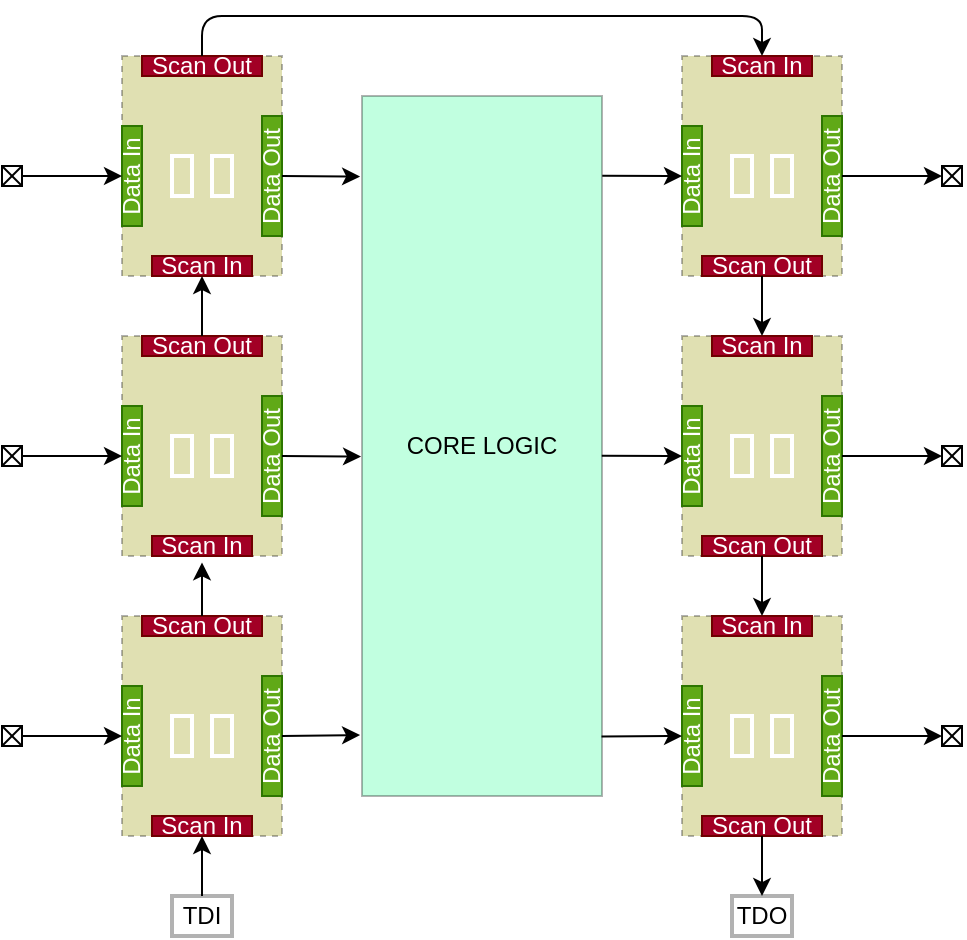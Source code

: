 <mxfile>
    <diagram name="第 1 页" id="Ik-g8sNIh_6q8OoHqGbS">
        <mxGraphModel dx="1485" dy="1091" grid="1" gridSize="10" guides="1" tooltips="1" connect="1" arrows="1" fold="1" page="1" pageScale="1" pageWidth="827" pageHeight="1169" background="none" math="0" shadow="0">
            <root>
                <mxCell id="0"/>
                <mxCell id="1" parent="0"/>
                <mxCell id="37" value="" style="group" vertex="1" connectable="0" parent="1">
                    <mxGeometry x="-680" y="40" width="80" height="110" as="geometry"/>
                </mxCell>
                <mxCell id="hj5V9L2vQso6mufphsfm-422" value="" style="rounded=0;whiteSpace=wrap;html=1;fillColor=#999900;dashed=1;opacity=30;" parent="37" vertex="1">
                    <mxGeometry width="80" height="110" as="geometry"/>
                </mxCell>
                <mxCell id="20" value="Data In" style="text;strokeColor=#2D7600;align=center;fillColor=#60a917;html=1;verticalAlign=middle;whiteSpace=wrap;rounded=0;fontColor=#ffffff;rotation=-90;" vertex="1" parent="37">
                    <mxGeometry x="-20" y="55" width="50" height="10" as="geometry"/>
                </mxCell>
                <mxCell id="21" value="Scan In" style="text;strokeColor=#6F0000;align=center;fillColor=#a20025;html=1;verticalAlign=middle;whiteSpace=wrap;rounded=0;fontColor=#ffffff;" vertex="1" parent="37">
                    <mxGeometry x="15" y="100" width="50" height="10" as="geometry"/>
                </mxCell>
                <mxCell id="22" value="Data Out" style="text;strokeColor=#2D7600;align=center;fillColor=#60a917;html=1;verticalAlign=middle;whiteSpace=wrap;rounded=0;fontColor=#ffffff;rotation=-90;" vertex="1" parent="37">
                    <mxGeometry x="45" y="55" width="60" height="10" as="geometry"/>
                </mxCell>
                <mxCell id="23" value="Scan Out" style="text;strokeColor=#6F0000;align=center;fillColor=#a20025;html=1;verticalAlign=middle;whiteSpace=wrap;rounded=0;fontColor=#ffffff;" vertex="1" parent="37">
                    <mxGeometry x="10" width="60" height="10" as="geometry"/>
                </mxCell>
                <mxCell id="131" value="" style="whiteSpace=wrap;html=1;strokeColor=#FFFFFF;strokeWidth=2;fillColor=none;" vertex="1" parent="37">
                    <mxGeometry x="25" y="50" width="10" height="20" as="geometry"/>
                </mxCell>
                <mxCell id="132" value="" style="whiteSpace=wrap;html=1;strokeColor=#FFFFFF;strokeWidth=2;fillColor=none;" vertex="1" parent="37">
                    <mxGeometry x="45" y="50" width="10" height="20" as="geometry"/>
                </mxCell>
                <mxCell id="38" value="" style="group" vertex="1" connectable="0" parent="1">
                    <mxGeometry x="-680" y="180" width="80" height="110" as="geometry"/>
                </mxCell>
                <mxCell id="26" value="" style="rounded=0;whiteSpace=wrap;html=1;fillColor=#999900;dashed=1;opacity=30;" vertex="1" parent="38">
                    <mxGeometry width="80" height="110" as="geometry"/>
                </mxCell>
                <mxCell id="27" value="Data In" style="text;strokeColor=#2D7600;align=center;fillColor=#60a917;html=1;verticalAlign=middle;whiteSpace=wrap;rounded=0;fontColor=#ffffff;rotation=-90;" vertex="1" parent="38">
                    <mxGeometry x="-20" y="55" width="50" height="10" as="geometry"/>
                </mxCell>
                <mxCell id="28" value="Scan In" style="text;strokeColor=#6F0000;align=center;fillColor=#a20025;html=1;verticalAlign=middle;whiteSpace=wrap;rounded=0;fontColor=#ffffff;" vertex="1" parent="38">
                    <mxGeometry x="15" y="100" width="50" height="10" as="geometry"/>
                </mxCell>
                <mxCell id="29" value="Data Out" style="text;strokeColor=#2D7600;align=center;fillColor=#60a917;html=1;verticalAlign=middle;whiteSpace=wrap;rounded=0;fontColor=#ffffff;rotation=-90;" vertex="1" parent="38">
                    <mxGeometry x="45" y="55" width="60" height="10" as="geometry"/>
                </mxCell>
                <mxCell id="30" value="Scan Out" style="text;strokeColor=#6F0000;align=center;fillColor=#a20025;html=1;verticalAlign=middle;whiteSpace=wrap;rounded=0;fontColor=#ffffff;" vertex="1" parent="38">
                    <mxGeometry x="10" width="60" height="10" as="geometry"/>
                </mxCell>
                <mxCell id="129" value="" style="whiteSpace=wrap;html=1;strokeColor=#FFFFFF;strokeWidth=2;fillColor=none;" vertex="1" parent="38">
                    <mxGeometry x="25" y="50" width="10" height="20" as="geometry"/>
                </mxCell>
                <mxCell id="130" value="" style="whiteSpace=wrap;html=1;strokeColor=#FFFFFF;strokeWidth=2;fillColor=none;" vertex="1" parent="38">
                    <mxGeometry x="45" y="50" width="10" height="20" as="geometry"/>
                </mxCell>
                <mxCell id="45" value="" style="group" vertex="1" connectable="0" parent="1">
                    <mxGeometry x="-400" y="40" width="80" height="110" as="geometry"/>
                </mxCell>
                <mxCell id="40" value="" style="rounded=0;whiteSpace=wrap;html=1;fillColor=#999900;dashed=1;opacity=30;" vertex="1" parent="45">
                    <mxGeometry width="80" height="110" as="geometry"/>
                </mxCell>
                <mxCell id="41" value="Data In" style="text;strokeColor=#2D7600;align=center;fillColor=#60a917;html=1;verticalAlign=middle;whiteSpace=wrap;rounded=0;fontColor=#ffffff;rotation=-90;" vertex="1" parent="45">
                    <mxGeometry x="-20" y="55" width="50" height="10" as="geometry"/>
                </mxCell>
                <mxCell id="42" value="Scan In" style="text;strokeColor=#6F0000;align=center;fillColor=#a20025;html=1;verticalAlign=middle;whiteSpace=wrap;rounded=0;fontColor=#ffffff;" vertex="1" parent="45">
                    <mxGeometry x="15" width="50" height="10" as="geometry"/>
                </mxCell>
                <mxCell id="43" value="Data Out" style="text;strokeColor=#2D7600;align=center;fillColor=#60a917;html=1;verticalAlign=middle;whiteSpace=wrap;rounded=0;fontColor=#ffffff;rotation=-90;" vertex="1" parent="45">
                    <mxGeometry x="45" y="55" width="60" height="10" as="geometry"/>
                </mxCell>
                <mxCell id="44" value="Scan Out" style="text;strokeColor=#6F0000;align=center;fillColor=#a20025;html=1;verticalAlign=middle;whiteSpace=wrap;rounded=0;fontColor=#ffffff;" vertex="1" parent="45">
                    <mxGeometry x="10" y="100" width="60" height="10" as="geometry"/>
                </mxCell>
                <mxCell id="133" value="" style="whiteSpace=wrap;html=1;strokeColor=#FFFFFF;strokeWidth=2;fillColor=none;" vertex="1" parent="45">
                    <mxGeometry x="25" y="50" width="10" height="20" as="geometry"/>
                </mxCell>
                <mxCell id="134" value="" style="whiteSpace=wrap;html=1;strokeColor=#FFFFFF;strokeWidth=2;fillColor=none;" vertex="1" parent="45">
                    <mxGeometry x="45" y="50" width="10" height="20" as="geometry"/>
                </mxCell>
                <mxCell id="46" value="" style="group" vertex="1" connectable="0" parent="1">
                    <mxGeometry x="-400" y="180" width="80" height="110" as="geometry"/>
                </mxCell>
                <mxCell id="47" value="" style="rounded=0;whiteSpace=wrap;html=1;fillColor=#999900;dashed=1;opacity=30;" vertex="1" parent="46">
                    <mxGeometry width="80" height="110" as="geometry"/>
                </mxCell>
                <mxCell id="48" value="Data In" style="text;strokeColor=#2D7600;align=center;fillColor=#60a917;html=1;verticalAlign=middle;whiteSpace=wrap;rounded=0;fontColor=#ffffff;rotation=-90;" vertex="1" parent="46">
                    <mxGeometry x="-20" y="55" width="50" height="10" as="geometry"/>
                </mxCell>
                <mxCell id="49" value="Scan In" style="text;strokeColor=#6F0000;align=center;fillColor=#a20025;html=1;verticalAlign=middle;whiteSpace=wrap;rounded=0;fontColor=#ffffff;" vertex="1" parent="46">
                    <mxGeometry x="15" width="50" height="10" as="geometry"/>
                </mxCell>
                <mxCell id="50" value="Data Out" style="text;strokeColor=#2D7600;align=center;fillColor=#60a917;html=1;verticalAlign=middle;whiteSpace=wrap;rounded=0;fontColor=#ffffff;rotation=-90;" vertex="1" parent="46">
                    <mxGeometry x="45" y="55" width="60" height="10" as="geometry"/>
                </mxCell>
                <mxCell id="51" value="Scan Out" style="text;strokeColor=#6F0000;align=center;fillColor=#a20025;html=1;verticalAlign=middle;whiteSpace=wrap;rounded=0;fontColor=#ffffff;" vertex="1" parent="46">
                    <mxGeometry x="10" y="100" width="60" height="10" as="geometry"/>
                </mxCell>
                <mxCell id="135" value="" style="whiteSpace=wrap;html=1;strokeColor=#FFFFFF;strokeWidth=2;fillColor=none;" vertex="1" parent="46">
                    <mxGeometry x="25" y="50" width="10" height="20" as="geometry"/>
                </mxCell>
                <mxCell id="136" value="" style="whiteSpace=wrap;html=1;strokeColor=#FFFFFF;strokeWidth=2;fillColor=none;" vertex="1" parent="46">
                    <mxGeometry x="45" y="50" width="10" height="20" as="geometry"/>
                </mxCell>
                <mxCell id="52" value="" style="group" vertex="1" connectable="0" parent="1">
                    <mxGeometry x="-680" y="320" width="80" height="110" as="geometry"/>
                </mxCell>
                <mxCell id="53" value="" style="rounded=0;whiteSpace=wrap;html=1;fillColor=#999900;dashed=1;opacity=30;" vertex="1" parent="52">
                    <mxGeometry width="80" height="110" as="geometry"/>
                </mxCell>
                <mxCell id="54" value="Data In" style="text;strokeColor=#2D7600;align=center;fillColor=#60a917;html=1;verticalAlign=middle;whiteSpace=wrap;rounded=0;fontColor=#ffffff;rotation=-90;" vertex="1" parent="52">
                    <mxGeometry x="-20" y="55" width="50" height="10" as="geometry"/>
                </mxCell>
                <mxCell id="55" value="Scan In" style="text;strokeColor=#6F0000;align=center;fillColor=#a20025;html=1;verticalAlign=middle;whiteSpace=wrap;rounded=0;fontColor=#ffffff;" vertex="1" parent="52">
                    <mxGeometry x="15" y="100" width="50" height="10" as="geometry"/>
                </mxCell>
                <mxCell id="56" value="Data Out" style="text;strokeColor=#2D7600;align=center;fillColor=#60a917;html=1;verticalAlign=middle;whiteSpace=wrap;rounded=0;fontColor=#ffffff;rotation=-90;" vertex="1" parent="52">
                    <mxGeometry x="45" y="55" width="60" height="10" as="geometry"/>
                </mxCell>
                <mxCell id="57" value="Scan Out" style="text;strokeColor=#6F0000;align=center;fillColor=#a20025;html=1;verticalAlign=middle;whiteSpace=wrap;rounded=0;fontColor=#ffffff;" vertex="1" parent="52">
                    <mxGeometry x="10" width="60" height="10" as="geometry"/>
                </mxCell>
                <mxCell id="126" value="" style="whiteSpace=wrap;html=1;strokeColor=#FFFFFF;strokeWidth=2;fillColor=none;" vertex="1" parent="52">
                    <mxGeometry x="25" y="50" width="10" height="20" as="geometry"/>
                </mxCell>
                <mxCell id="127" value="" style="whiteSpace=wrap;html=1;strokeColor=#FFFFFF;strokeWidth=2;fillColor=none;" vertex="1" parent="52">
                    <mxGeometry x="45" y="50" width="10" height="20" as="geometry"/>
                </mxCell>
                <mxCell id="58" value="" style="group" vertex="1" connectable="0" parent="1">
                    <mxGeometry x="-400" y="320" width="80" height="110" as="geometry"/>
                </mxCell>
                <mxCell id="59" value="" style="rounded=0;whiteSpace=wrap;html=1;fillColor=#999900;dashed=1;opacity=30;" vertex="1" parent="58">
                    <mxGeometry width="80" height="110" as="geometry"/>
                </mxCell>
                <mxCell id="60" value="Data In" style="text;strokeColor=#2D7600;align=center;fillColor=#60a917;html=1;verticalAlign=middle;whiteSpace=wrap;rounded=0;fontColor=#ffffff;rotation=-90;" vertex="1" parent="58">
                    <mxGeometry x="-20" y="55" width="50" height="10" as="geometry"/>
                </mxCell>
                <mxCell id="61" value="Scan In" style="text;strokeColor=#6F0000;align=center;fillColor=#a20025;html=1;verticalAlign=middle;whiteSpace=wrap;rounded=0;fontColor=#ffffff;" vertex="1" parent="58">
                    <mxGeometry x="15" width="50" height="10" as="geometry"/>
                </mxCell>
                <mxCell id="62" value="Data Out" style="text;strokeColor=#2D7600;align=center;fillColor=#60a917;html=1;verticalAlign=middle;whiteSpace=wrap;rounded=0;fontColor=#ffffff;rotation=-90;" vertex="1" parent="58">
                    <mxGeometry x="45" y="55" width="60" height="10" as="geometry"/>
                </mxCell>
                <mxCell id="63" value="Scan Out" style="text;strokeColor=#6F0000;align=center;fillColor=#a20025;html=1;verticalAlign=middle;whiteSpace=wrap;rounded=0;fontColor=#ffffff;" vertex="1" parent="58">
                    <mxGeometry x="10" y="100" width="60" height="10" as="geometry"/>
                </mxCell>
                <mxCell id="137" value="" style="whiteSpace=wrap;html=1;strokeColor=#FFFFFF;strokeWidth=2;fillColor=none;" vertex="1" parent="58">
                    <mxGeometry x="25" y="50" width="10" height="20" as="geometry"/>
                </mxCell>
                <mxCell id="138" value="" style="whiteSpace=wrap;html=1;strokeColor=#FFFFFF;strokeWidth=2;fillColor=none;" vertex="1" parent="58">
                    <mxGeometry x="45" y="50" width="10" height="20" as="geometry"/>
                </mxCell>
                <mxCell id="64" style="edgeStyle=none;html=1;exitX=0.5;exitY=0;exitDx=0;exitDy=0;entryX=0.5;entryY=1.319;entryDx=0;entryDy=0;entryPerimeter=0;" edge="1" parent="1" source="57" target="28">
                    <mxGeometry relative="1" as="geometry"/>
                </mxCell>
                <mxCell id="65" style="edgeStyle=none;html=1;exitX=0.5;exitY=0;exitDx=0;exitDy=0;entryX=0.5;entryY=1;entryDx=0;entryDy=0;" edge="1" parent="1" source="30" target="21">
                    <mxGeometry relative="1" as="geometry"/>
                </mxCell>
                <mxCell id="66" style="edgeStyle=none;html=1;exitX=0.5;exitY=0;exitDx=0;exitDy=0;entryX=0.5;entryY=0;entryDx=0;entryDy=0;" edge="1" parent="1" source="23" target="42">
                    <mxGeometry relative="1" as="geometry">
                        <Array as="points">
                            <mxPoint x="-640" y="20"/>
                            <mxPoint x="-500" y="20"/>
                            <mxPoint x="-360" y="20"/>
                        </Array>
                    </mxGeometry>
                </mxCell>
                <mxCell id="67" style="edgeStyle=none;html=1;exitX=0.5;exitY=1;exitDx=0;exitDy=0;entryX=0.5;entryY=0;entryDx=0;entryDy=0;" edge="1" parent="1" source="44" target="49">
                    <mxGeometry relative="1" as="geometry"/>
                </mxCell>
                <mxCell id="68" style="edgeStyle=none;html=1;exitX=0.5;exitY=1;exitDx=0;exitDy=0;entryX=0.5;entryY=0;entryDx=0;entryDy=0;" edge="1" parent="1" source="51" target="61">
                    <mxGeometry relative="1" as="geometry"/>
                </mxCell>
                <mxCell id="69" value="&lt;div&gt;CORE LOGIC&lt;/div&gt;" style="rounded=0;whiteSpace=wrap;html=1;fillColor=#33FF99;opacity=30;" vertex="1" parent="1">
                    <mxGeometry x="-560" y="60" width="120" height="350" as="geometry"/>
                </mxCell>
                <mxCell id="70" style="edgeStyle=none;html=1;exitX=0.5;exitY=1;exitDx=0;exitDy=0;entryX=-0.008;entryY=0.913;entryDx=0;entryDy=0;entryPerimeter=0;" edge="1" parent="1" source="56" target="69">
                    <mxGeometry relative="1" as="geometry"/>
                </mxCell>
                <mxCell id="71" style="edgeStyle=none;html=1;exitX=0.5;exitY=1;exitDx=0;exitDy=0;entryX=-0.004;entryY=0.515;entryDx=0;entryDy=0;entryPerimeter=0;" edge="1" parent="1" source="29" target="69">
                    <mxGeometry relative="1" as="geometry"/>
                </mxCell>
                <mxCell id="72" style="edgeStyle=none;html=1;exitX=0.5;exitY=1;exitDx=0;exitDy=0;entryX=-0.008;entryY=0.115;entryDx=0;entryDy=0;entryPerimeter=0;" edge="1" parent="1" source="22" target="69">
                    <mxGeometry relative="1" as="geometry"/>
                </mxCell>
                <mxCell id="74" style="edgeStyle=none;html=1;exitX=0.5;exitY=0;exitDx=0;exitDy=0;entryX=1.001;entryY=0.114;entryDx=0;entryDy=0;entryPerimeter=0;endArrow=none;endFill=0;startArrow=classic;startFill=1;" edge="1" parent="1" source="41" target="69">
                    <mxGeometry relative="1" as="geometry"/>
                </mxCell>
                <mxCell id="75" style="edgeStyle=none;html=1;exitX=0.5;exitY=0;exitDx=0;exitDy=0;entryX=0.999;entryY=0.514;entryDx=0;entryDy=0;entryPerimeter=0;startArrow=classic;startFill=1;endArrow=none;endFill=0;" edge="1" parent="1" source="48" target="69">
                    <mxGeometry relative="1" as="geometry"/>
                </mxCell>
                <mxCell id="77" style="edgeStyle=none;html=1;exitX=0.5;exitY=0;exitDx=0;exitDy=0;entryX=0.998;entryY=0.915;entryDx=0;entryDy=0;entryPerimeter=0;startArrow=classic;startFill=1;endArrow=none;endFill=0;" edge="1" parent="1" source="60" target="69">
                    <mxGeometry relative="1" as="geometry"/>
                </mxCell>
                <mxCell id="78" value="" style="group" vertex="1" connectable="0" parent="1">
                    <mxGeometry x="-740" y="95" width="10" height="10" as="geometry"/>
                </mxCell>
                <mxCell id="79" value="" style="whiteSpace=wrap;html=1;" vertex="1" parent="78">
                    <mxGeometry width="10" height="10" as="geometry"/>
                </mxCell>
                <mxCell id="80" value="" style="endArrow=none;html=1;rounded=0;entryX=0;entryY=0;entryDx=0;entryDy=0;exitX=1;exitY=1;exitDx=0;exitDy=0;" edge="1" parent="78" source="79" target="79">
                    <mxGeometry width="50" height="50" relative="1" as="geometry">
                        <mxPoint x="95" y="30" as="sourcePoint"/>
                        <mxPoint x="120" y="5" as="targetPoint"/>
                    </mxGeometry>
                </mxCell>
                <mxCell id="81" value="" style="endArrow=none;html=1;rounded=0;entryX=1;entryY=0;entryDx=0;entryDy=0;exitX=0;exitY=1;exitDx=0;exitDy=0;" edge="1" parent="78" source="79" target="79">
                    <mxGeometry width="50" height="50" relative="1" as="geometry">
                        <mxPoint x="15" y="15" as="sourcePoint"/>
                        <mxPoint x="5" y="5" as="targetPoint"/>
                    </mxGeometry>
                </mxCell>
                <mxCell id="82" style="edgeStyle=none;html=1;exitX=1;exitY=0.5;exitDx=0;exitDy=0;entryX=0.5;entryY=0;entryDx=0;entryDy=0;startArrow=none;startFill=0;endArrow=classic;endFill=1;" edge="1" parent="1" source="79" target="20">
                    <mxGeometry relative="1" as="geometry"/>
                </mxCell>
                <mxCell id="83" value="" style="group" vertex="1" connectable="0" parent="1">
                    <mxGeometry x="-740" y="235" width="10" height="10" as="geometry"/>
                </mxCell>
                <mxCell id="84" value="" style="whiteSpace=wrap;html=1;" vertex="1" parent="83">
                    <mxGeometry width="10" height="10" as="geometry"/>
                </mxCell>
                <mxCell id="85" value="" style="endArrow=none;html=1;rounded=0;entryX=0;entryY=0;entryDx=0;entryDy=0;exitX=1;exitY=1;exitDx=0;exitDy=0;" edge="1" parent="83" source="84" target="84">
                    <mxGeometry width="50" height="50" relative="1" as="geometry">
                        <mxPoint x="95" y="30" as="sourcePoint"/>
                        <mxPoint x="120" y="5" as="targetPoint"/>
                    </mxGeometry>
                </mxCell>
                <mxCell id="86" value="" style="endArrow=none;html=1;rounded=0;entryX=1;entryY=0;entryDx=0;entryDy=0;exitX=0;exitY=1;exitDx=0;exitDy=0;" edge="1" parent="83" source="84" target="84">
                    <mxGeometry width="50" height="50" relative="1" as="geometry">
                        <mxPoint x="15" y="15" as="sourcePoint"/>
                        <mxPoint x="5" y="5" as="targetPoint"/>
                    </mxGeometry>
                </mxCell>
                <mxCell id="87" value="" style="group" vertex="1" connectable="0" parent="1">
                    <mxGeometry x="-740" y="375" width="10" height="10" as="geometry"/>
                </mxCell>
                <mxCell id="88" value="" style="whiteSpace=wrap;html=1;" vertex="1" parent="87">
                    <mxGeometry width="10" height="10" as="geometry"/>
                </mxCell>
                <mxCell id="89" value="" style="endArrow=none;html=1;rounded=0;entryX=0;entryY=0;entryDx=0;entryDy=0;exitX=1;exitY=1;exitDx=0;exitDy=0;" edge="1" parent="87" source="88" target="88">
                    <mxGeometry width="50" height="50" relative="1" as="geometry">
                        <mxPoint x="95" y="30" as="sourcePoint"/>
                        <mxPoint x="120" y="5" as="targetPoint"/>
                    </mxGeometry>
                </mxCell>
                <mxCell id="90" value="" style="endArrow=none;html=1;rounded=0;entryX=1;entryY=0;entryDx=0;entryDy=0;exitX=0;exitY=1;exitDx=0;exitDy=0;" edge="1" parent="87" source="88" target="88">
                    <mxGeometry width="50" height="50" relative="1" as="geometry">
                        <mxPoint x="15" y="15" as="sourcePoint"/>
                        <mxPoint x="5" y="5" as="targetPoint"/>
                    </mxGeometry>
                </mxCell>
                <mxCell id="91" style="edgeStyle=none;html=1;exitX=1;exitY=0.5;exitDx=0;exitDy=0;entryX=0.5;entryY=0;entryDx=0;entryDy=0;startArrow=none;startFill=0;endArrow=classic;endFill=1;" edge="1" parent="1" source="84" target="27">
                    <mxGeometry relative="1" as="geometry"/>
                </mxCell>
                <mxCell id="92" style="edgeStyle=none;html=1;exitX=1;exitY=0.5;exitDx=0;exitDy=0;entryX=0.5;entryY=0;entryDx=0;entryDy=0;startArrow=none;startFill=0;endArrow=classic;endFill=1;" edge="1" parent="1" source="88" target="54">
                    <mxGeometry relative="1" as="geometry"/>
                </mxCell>
                <mxCell id="93" value="" style="group" vertex="1" connectable="0" parent="1">
                    <mxGeometry x="-270" y="95" width="10" height="10" as="geometry"/>
                </mxCell>
                <mxCell id="94" value="" style="whiteSpace=wrap;html=1;" vertex="1" parent="93">
                    <mxGeometry width="10" height="10" as="geometry"/>
                </mxCell>
                <mxCell id="95" value="" style="endArrow=none;html=1;rounded=0;entryX=0;entryY=0;entryDx=0;entryDy=0;exitX=1;exitY=1;exitDx=0;exitDy=0;" edge="1" parent="93" source="94" target="94">
                    <mxGeometry width="50" height="50" relative="1" as="geometry">
                        <mxPoint x="95" y="30" as="sourcePoint"/>
                        <mxPoint x="120" y="5" as="targetPoint"/>
                    </mxGeometry>
                </mxCell>
                <mxCell id="96" value="" style="endArrow=none;html=1;rounded=0;entryX=1;entryY=0;entryDx=0;entryDy=0;exitX=0;exitY=1;exitDx=0;exitDy=0;" edge="1" parent="93" source="94" target="94">
                    <mxGeometry width="50" height="50" relative="1" as="geometry">
                        <mxPoint x="15" y="15" as="sourcePoint"/>
                        <mxPoint x="5" y="5" as="targetPoint"/>
                    </mxGeometry>
                </mxCell>
                <mxCell id="97" value="" style="group" vertex="1" connectable="0" parent="1">
                    <mxGeometry x="-270" y="235" width="10" height="10" as="geometry"/>
                </mxCell>
                <mxCell id="98" value="" style="whiteSpace=wrap;html=1;" vertex="1" parent="97">
                    <mxGeometry width="10" height="10" as="geometry"/>
                </mxCell>
                <mxCell id="99" value="" style="endArrow=none;html=1;rounded=0;entryX=0;entryY=0;entryDx=0;entryDy=0;exitX=1;exitY=1;exitDx=0;exitDy=0;" edge="1" parent="97" source="98" target="98">
                    <mxGeometry width="50" height="50" relative="1" as="geometry">
                        <mxPoint x="95" y="30" as="sourcePoint"/>
                        <mxPoint x="120" y="5" as="targetPoint"/>
                    </mxGeometry>
                </mxCell>
                <mxCell id="100" value="" style="endArrow=none;html=1;rounded=0;entryX=1;entryY=0;entryDx=0;entryDy=0;exitX=0;exitY=1;exitDx=0;exitDy=0;" edge="1" parent="97" source="98" target="98">
                    <mxGeometry width="50" height="50" relative="1" as="geometry">
                        <mxPoint x="15" y="15" as="sourcePoint"/>
                        <mxPoint x="5" y="5" as="targetPoint"/>
                    </mxGeometry>
                </mxCell>
                <mxCell id="101" value="" style="group" vertex="1" connectable="0" parent="1">
                    <mxGeometry x="-270" y="375" width="10" height="10" as="geometry"/>
                </mxCell>
                <mxCell id="102" value="" style="whiteSpace=wrap;html=1;" vertex="1" parent="101">
                    <mxGeometry width="10" height="10" as="geometry"/>
                </mxCell>
                <mxCell id="103" value="" style="endArrow=none;html=1;rounded=0;entryX=0;entryY=0;entryDx=0;entryDy=0;exitX=1;exitY=1;exitDx=0;exitDy=0;" edge="1" parent="101" source="102" target="102">
                    <mxGeometry width="50" height="50" relative="1" as="geometry">
                        <mxPoint x="95" y="30" as="sourcePoint"/>
                        <mxPoint x="120" y="5" as="targetPoint"/>
                    </mxGeometry>
                </mxCell>
                <mxCell id="104" value="" style="endArrow=none;html=1;rounded=0;entryX=1;entryY=0;entryDx=0;entryDy=0;exitX=0;exitY=1;exitDx=0;exitDy=0;" edge="1" parent="101" source="102" target="102">
                    <mxGeometry width="50" height="50" relative="1" as="geometry">
                        <mxPoint x="15" y="15" as="sourcePoint"/>
                        <mxPoint x="5" y="5" as="targetPoint"/>
                    </mxGeometry>
                </mxCell>
                <mxCell id="105" style="edgeStyle=none;html=1;exitX=0.5;exitY=1;exitDx=0;exitDy=0;entryX=0;entryY=0.5;entryDx=0;entryDy=0;startArrow=none;startFill=0;endArrow=classic;endFill=1;" edge="1" parent="1" source="43" target="94">
                    <mxGeometry relative="1" as="geometry"/>
                </mxCell>
                <mxCell id="106" style="edgeStyle=none;html=1;exitX=0.5;exitY=1;exitDx=0;exitDy=0;entryX=0;entryY=0.5;entryDx=0;entryDy=0;startArrow=none;startFill=0;endArrow=classic;endFill=1;" edge="1" parent="1" source="50" target="98">
                    <mxGeometry relative="1" as="geometry"/>
                </mxCell>
                <mxCell id="107" style="edgeStyle=none;html=1;exitX=0.5;exitY=1;exitDx=0;exitDy=0;entryX=0;entryY=0.5;entryDx=0;entryDy=0;startArrow=none;startFill=0;endArrow=classic;endFill=1;" edge="1" parent="1" source="62" target="102">
                    <mxGeometry relative="1" as="geometry"/>
                </mxCell>
                <mxCell id="110" style="edgeStyle=none;html=1;exitX=0.5;exitY=0;exitDx=0;exitDy=0;entryX=0.5;entryY=1;entryDx=0;entryDy=0;startArrow=none;startFill=0;endArrow=classic;endFill=1;" edge="1" parent="1" source="108" target="55">
                    <mxGeometry relative="1" as="geometry"/>
                </mxCell>
                <mxCell id="108" value="TDI" style="text;strokeColor=default;align=center;fillColor=none;html=1;verticalAlign=middle;whiteSpace=wrap;rounded=0;opacity=30;strokeWidth=2;" vertex="1" parent="1">
                    <mxGeometry x="-655" y="460" width="30" height="20" as="geometry"/>
                </mxCell>
                <mxCell id="109" value="TDO" style="text;strokeColor=default;align=center;fillColor=none;html=1;verticalAlign=middle;whiteSpace=wrap;rounded=0;opacity=30;strokeWidth=2;" vertex="1" parent="1">
                    <mxGeometry x="-375" y="460" width="30" height="20" as="geometry"/>
                </mxCell>
                <mxCell id="111" style="edgeStyle=none;html=1;exitX=0.5;exitY=1;exitDx=0;exitDy=0;entryX=0.5;entryY=0;entryDx=0;entryDy=0;startArrow=none;startFill=0;endArrow=classic;endFill=1;" edge="1" parent="1" source="63" target="109">
                    <mxGeometry relative="1" as="geometry"/>
                </mxCell>
            </root>
        </mxGraphModel>
    </diagram>
</mxfile>